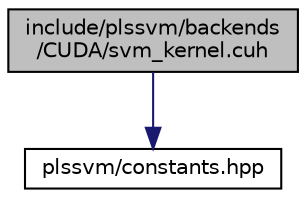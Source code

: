 digraph "include/plssvm/backends/CUDA/svm_kernel.cuh"
{
 // LATEX_PDF_SIZE
  edge [fontname="Helvetica",fontsize="10",labelfontname="Helvetica",labelfontsize="10"];
  node [fontname="Helvetica",fontsize="10",shape=record];
  Node1 [label="include/plssvm/backends\l/CUDA/svm_kernel.cuh",height=0.2,width=0.4,color="black", fillcolor="grey75", style="filled", fontcolor="black",tooltip="Defines the kernel functions for the C-SVM using the CUDA backend."];
  Node1 -> Node2 [color="midnightblue",fontsize="10",style="solid",fontname="Helvetica"];
  Node2 [label="plssvm/constants.hpp",height=0.2,width=0.4,color="black", fillcolor="white", style="filled",URL="$constants_8hpp.html",tooltip="Global type definitions and compile-time constants."];
}
